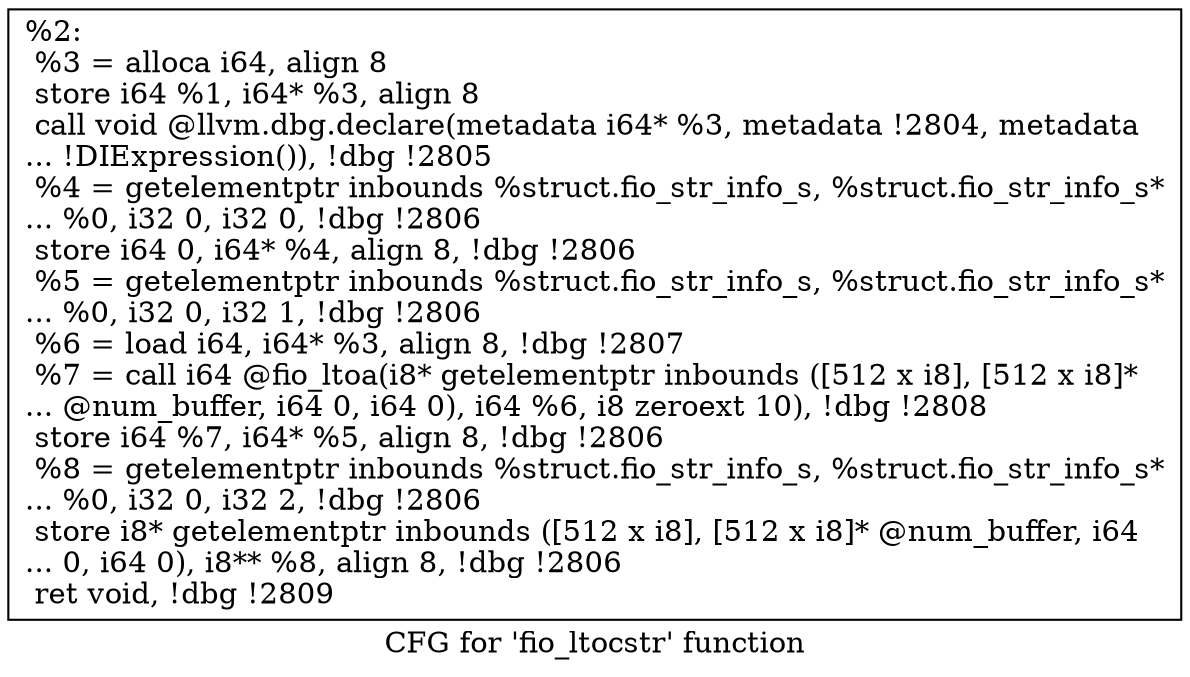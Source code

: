 digraph "CFG for 'fio_ltocstr' function" {
	label="CFG for 'fio_ltocstr' function";

	Node0x55685202a0c0 [shape=record,label="{%2:\l  %3 = alloca i64, align 8\l  store i64 %1, i64* %3, align 8\l  call void @llvm.dbg.declare(metadata i64* %3, metadata !2804, metadata\l... !DIExpression()), !dbg !2805\l  %4 = getelementptr inbounds %struct.fio_str_info_s, %struct.fio_str_info_s*\l... %0, i32 0, i32 0, !dbg !2806\l  store i64 0, i64* %4, align 8, !dbg !2806\l  %5 = getelementptr inbounds %struct.fio_str_info_s, %struct.fio_str_info_s*\l... %0, i32 0, i32 1, !dbg !2806\l  %6 = load i64, i64* %3, align 8, !dbg !2807\l  %7 = call i64 @fio_ltoa(i8* getelementptr inbounds ([512 x i8], [512 x i8]*\l... @num_buffer, i64 0, i64 0), i64 %6, i8 zeroext 10), !dbg !2808\l  store i64 %7, i64* %5, align 8, !dbg !2806\l  %8 = getelementptr inbounds %struct.fio_str_info_s, %struct.fio_str_info_s*\l... %0, i32 0, i32 2, !dbg !2806\l  store i8* getelementptr inbounds ([512 x i8], [512 x i8]* @num_buffer, i64\l... 0, i64 0), i8** %8, align 8, !dbg !2806\l  ret void, !dbg !2809\l}"];
}
